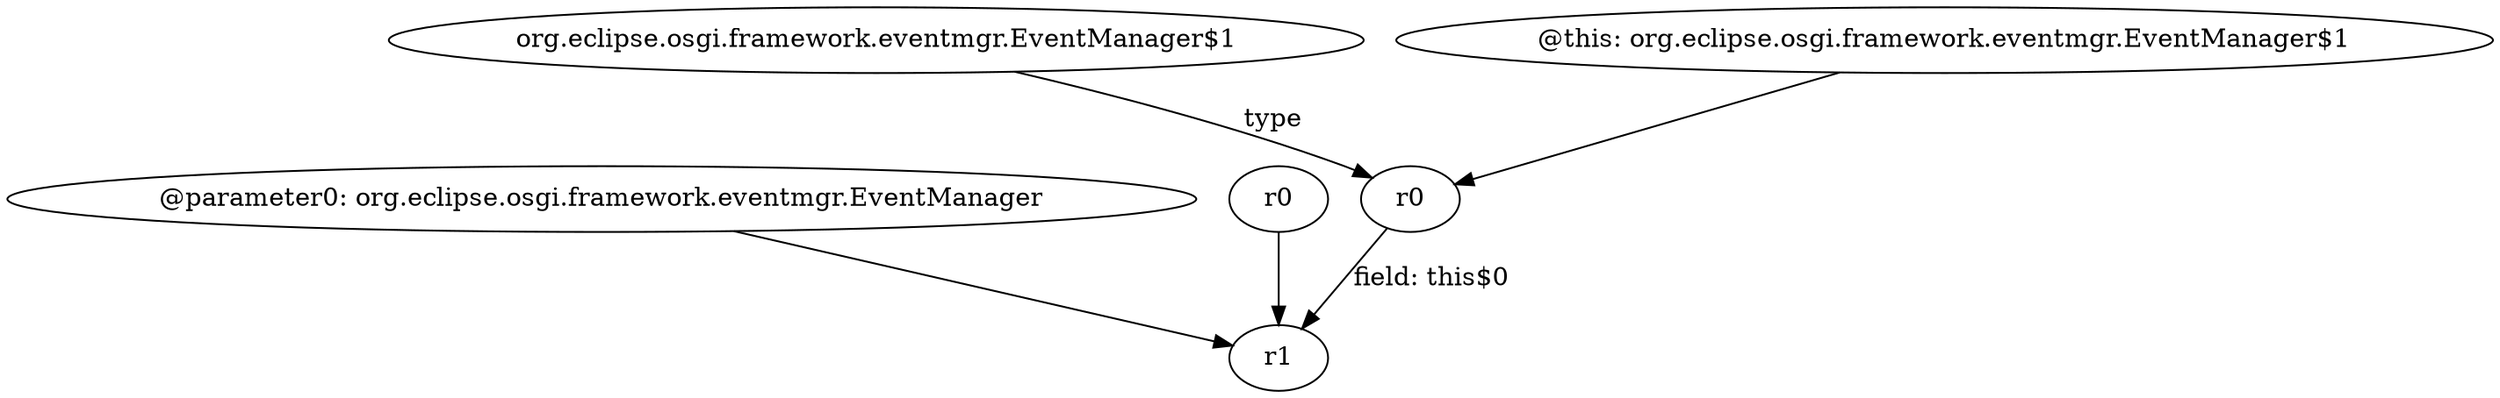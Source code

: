 digraph g {
0[label="@parameter0: org.eclipse.osgi.framework.eventmgr.EventManager"]
1[label="r1"]
0->1[label=""]
2[label="r0"]
2->1[label=""]
3[label="org.eclipse.osgi.framework.eventmgr.EventManager$1"]
4[label="r0"]
3->4[label="type"]
4->1[label="field: this$0"]
5[label="@this: org.eclipse.osgi.framework.eventmgr.EventManager$1"]
5->4[label=""]
}